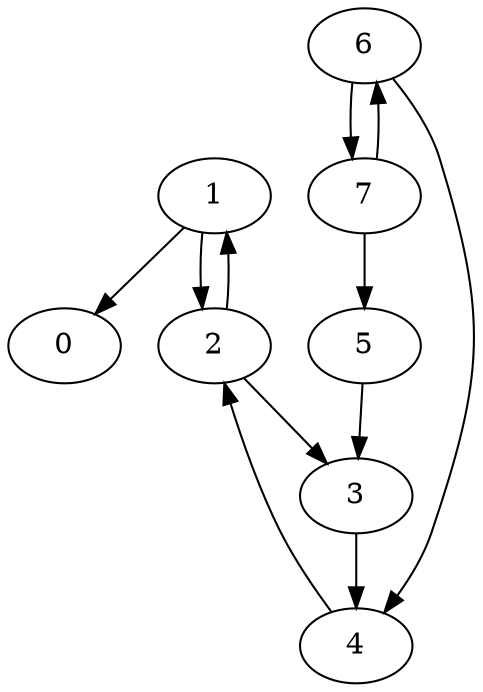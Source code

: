 digraph mygraph {
0
1
1 -> 0
1 -> 2
2
2 -> 1
2 -> 3
3
3 -> 4
4
4 -> 2
5
5 -> 3
6
6 -> 4
6 -> 7
7
7 -> 5
7 -> 6
}
